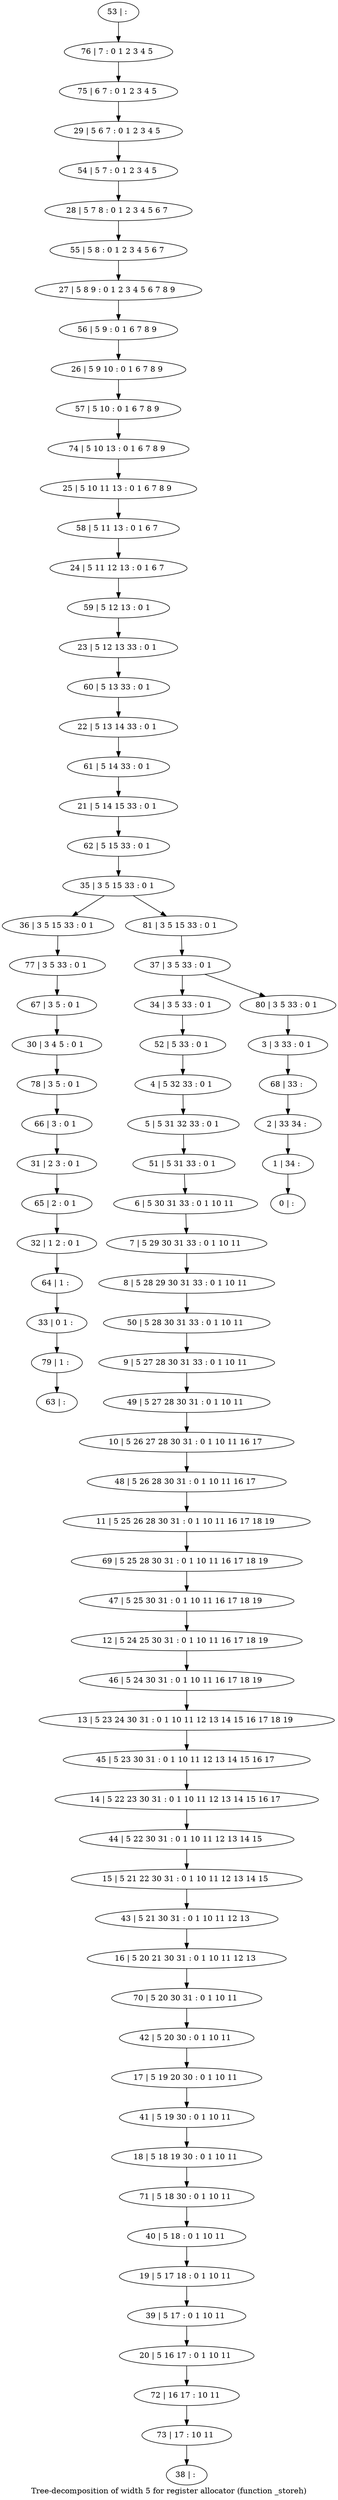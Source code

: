 digraph G {
graph [label="Tree-decomposition of width 5 for register allocator (function _storeh)"]
0[label="0 | : "];
1[label="1 | 34 : "];
2[label="2 | 33 34 : "];
3[label="3 | 3 33 : 0 1 "];
4[label="4 | 5 32 33 : 0 1 "];
5[label="5 | 5 31 32 33 : 0 1 "];
6[label="6 | 5 30 31 33 : 0 1 10 11 "];
7[label="7 | 5 29 30 31 33 : 0 1 10 11 "];
8[label="8 | 5 28 29 30 31 33 : 0 1 10 11 "];
9[label="9 | 5 27 28 30 31 33 : 0 1 10 11 "];
10[label="10 | 5 26 27 28 30 31 : 0 1 10 11 16 17 "];
11[label="11 | 5 25 26 28 30 31 : 0 1 10 11 16 17 18 19 "];
12[label="12 | 5 24 25 30 31 : 0 1 10 11 16 17 18 19 "];
13[label="13 | 5 23 24 30 31 : 0 1 10 11 12 13 14 15 16 17 18 19 "];
14[label="14 | 5 22 23 30 31 : 0 1 10 11 12 13 14 15 16 17 "];
15[label="15 | 5 21 22 30 31 : 0 1 10 11 12 13 14 15 "];
16[label="16 | 5 20 21 30 31 : 0 1 10 11 12 13 "];
17[label="17 | 5 19 20 30 : 0 1 10 11 "];
18[label="18 | 5 18 19 30 : 0 1 10 11 "];
19[label="19 | 5 17 18 : 0 1 10 11 "];
20[label="20 | 5 16 17 : 0 1 10 11 "];
21[label="21 | 5 14 15 33 : 0 1 "];
22[label="22 | 5 13 14 33 : 0 1 "];
23[label="23 | 5 12 13 33 : 0 1 "];
24[label="24 | 5 11 12 13 : 0 1 6 7 "];
25[label="25 | 5 10 11 13 : 0 1 6 7 8 9 "];
26[label="26 | 5 9 10 : 0 1 6 7 8 9 "];
27[label="27 | 5 8 9 : 0 1 2 3 4 5 6 7 8 9 "];
28[label="28 | 5 7 8 : 0 1 2 3 4 5 6 7 "];
29[label="29 | 5 6 7 : 0 1 2 3 4 5 "];
30[label="30 | 3 4 5 : 0 1 "];
31[label="31 | 2 3 : 0 1 "];
32[label="32 | 1 2 : 0 1 "];
33[label="33 | 0 1 : "];
34[label="34 | 3 5 33 : 0 1 "];
35[label="35 | 3 5 15 33 : 0 1 "];
36[label="36 | 3 5 15 33 : 0 1 "];
37[label="37 | 3 5 33 : 0 1 "];
38[label="38 | : "];
39[label="39 | 5 17 : 0 1 10 11 "];
40[label="40 | 5 18 : 0 1 10 11 "];
41[label="41 | 5 19 30 : 0 1 10 11 "];
42[label="42 | 5 20 30 : 0 1 10 11 "];
43[label="43 | 5 21 30 31 : 0 1 10 11 12 13 "];
44[label="44 | 5 22 30 31 : 0 1 10 11 12 13 14 15 "];
45[label="45 | 5 23 30 31 : 0 1 10 11 12 13 14 15 16 17 "];
46[label="46 | 5 24 30 31 : 0 1 10 11 16 17 18 19 "];
47[label="47 | 5 25 30 31 : 0 1 10 11 16 17 18 19 "];
48[label="48 | 5 26 28 30 31 : 0 1 10 11 16 17 "];
49[label="49 | 5 27 28 30 31 : 0 1 10 11 "];
50[label="50 | 5 28 30 31 33 : 0 1 10 11 "];
51[label="51 | 5 31 33 : 0 1 "];
52[label="52 | 5 33 : 0 1 "];
53[label="53 | : "];
54[label="54 | 5 7 : 0 1 2 3 4 5 "];
55[label="55 | 5 8 : 0 1 2 3 4 5 6 7 "];
56[label="56 | 5 9 : 0 1 6 7 8 9 "];
57[label="57 | 5 10 : 0 1 6 7 8 9 "];
58[label="58 | 5 11 13 : 0 1 6 7 "];
59[label="59 | 5 12 13 : 0 1 "];
60[label="60 | 5 13 33 : 0 1 "];
61[label="61 | 5 14 33 : 0 1 "];
62[label="62 | 5 15 33 : 0 1 "];
63[label="63 | : "];
64[label="64 | 1 : "];
65[label="65 | 2 : 0 1 "];
66[label="66 | 3 : 0 1 "];
67[label="67 | 3 5 : 0 1 "];
68[label="68 | 33 : "];
69[label="69 | 5 25 28 30 31 : 0 1 10 11 16 17 18 19 "];
70[label="70 | 5 20 30 31 : 0 1 10 11 "];
71[label="71 | 5 18 30 : 0 1 10 11 "];
72[label="72 | 16 17 : 10 11 "];
73[label="73 | 17 : 10 11 "];
74[label="74 | 5 10 13 : 0 1 6 7 8 9 "];
75[label="75 | 6 7 : 0 1 2 3 4 5 "];
76[label="76 | 7 : 0 1 2 3 4 5 "];
77[label="77 | 3 5 33 : 0 1 "];
78[label="78 | 3 5 : 0 1 "];
79[label="79 | 1 : "];
80[label="80 | 3 5 33 : 0 1 "];
81[label="81 | 3 5 15 33 : 0 1 "];
4->5 ;
6->7 ;
7->8 ;
39->20 ;
19->39 ;
40->19 ;
41->18 ;
17->41 ;
42->17 ;
43->16 ;
15->43 ;
44->15 ;
14->44 ;
45->14 ;
13->45 ;
46->13 ;
12->46 ;
47->12 ;
48->11 ;
10->48 ;
49->10 ;
9->49 ;
50->9 ;
8->50 ;
51->6 ;
5->51 ;
52->4 ;
34->52 ;
64->33 ;
32->64 ;
65->32 ;
31->65 ;
66->31 ;
67->30 ;
69->47 ;
11->69 ;
70->42 ;
16->70 ;
71->40 ;
18->71 ;
20->72 ;
73->38 ;
72->73 ;
77->67 ;
36->77 ;
78->66 ;
30->78 ;
79->63 ;
33->79 ;
53->76 ;
76->75 ;
75->29 ;
29->54 ;
54->28 ;
28->55 ;
55->27 ;
27->56 ;
56->26 ;
26->57 ;
57->74 ;
74->25 ;
25->58 ;
58->24 ;
24->59 ;
59->23 ;
23->60 ;
60->22 ;
22->61 ;
61->21 ;
21->62 ;
62->35 ;
3->68 ;
68->2 ;
2->1 ;
1->0 ;
80->3 ;
81->37 ;
37->34 ;
37->80 ;
35->36 ;
35->81 ;
}
